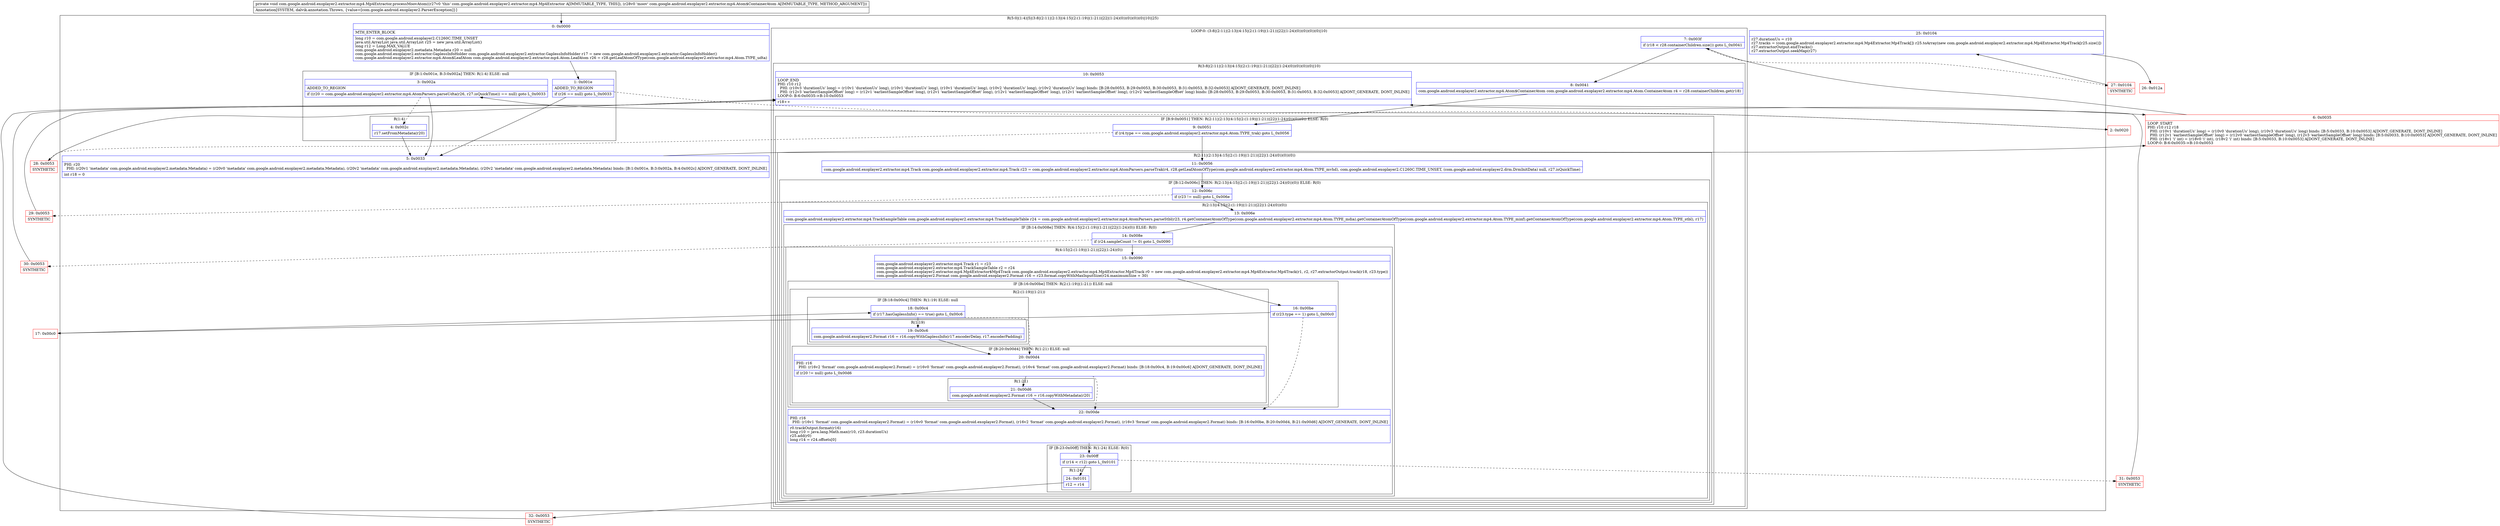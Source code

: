 digraph "CFG forcom.google.android.exoplayer2.extractor.mp4.Mp4Extractor.processMoovAtom(Lcom\/google\/android\/exoplayer2\/extractor\/mp4\/Atom$ContainerAtom;)V" {
subgraph cluster_Region_967636833 {
label = "R(5:0|(1:4)|5|(3:8|(2:11|(2:13|(4:15|(2:(1:19)|(1:21))|22|(1:24)(0))(0))(0))(0)|10)|25)";
node [shape=record,color=blue];
Node_0 [shape=record,label="{0\:\ 0x0000|MTH_ENTER_BLOCK\l|long r10 = com.google.android.exoplayer2.C1260C.TIME_UNSET\ljava.util.ArrayList java.util.ArrayList r25 = new java.util.ArrayList()\llong r12 = Long.MAX_VALUE\lcom.google.android.exoplayer2.metadata.Metadata r20 = null\lcom.google.android.exoplayer2.extractor.GaplessInfoHolder com.google.android.exoplayer2.extractor.GaplessInfoHolder r17 = new com.google.android.exoplayer2.extractor.GaplessInfoHolder()\lcom.google.android.exoplayer2.extractor.mp4.Atom$LeafAtom com.google.android.exoplayer2.extractor.mp4.Atom.LeafAtom r26 = r28.getLeafAtomOfType(com.google.android.exoplayer2.extractor.mp4.Atom.TYPE_udta)\l}"];
subgraph cluster_IfRegion_1237874822 {
label = "IF [B:1:0x001e, B:3:0x002a] THEN: R(1:4) ELSE: null";
node [shape=record,color=blue];
Node_1 [shape=record,label="{1\:\ 0x001e|ADDED_TO_REGION\l|if (r26 == null) goto L_0x0033\l}"];
Node_3 [shape=record,label="{3\:\ 0x002a|ADDED_TO_REGION\l|if ((r20 = com.google.android.exoplayer2.extractor.mp4.AtomParsers.parseUdta(r26, r27.isQuickTime)) == null) goto L_0x0033\l}"];
subgraph cluster_Region_673098565 {
label = "R(1:4)";
node [shape=record,color=blue];
Node_4 [shape=record,label="{4\:\ 0x002c|r17.setFromMetadata(r20)\l}"];
}
}
Node_5 [shape=record,label="{5\:\ 0x0033|PHI: r20 \l  PHI: (r20v1 'metadata' com.google.android.exoplayer2.metadata.Metadata) = (r20v0 'metadata' com.google.android.exoplayer2.metadata.Metadata), (r20v2 'metadata' com.google.android.exoplayer2.metadata.Metadata), (r20v2 'metadata' com.google.android.exoplayer2.metadata.Metadata) binds: [B:1:0x001e, B:3:0x002a, B:4:0x002c] A[DONT_GENERATE, DONT_INLINE]\l|int r18 = 0\l}"];
subgraph cluster_LoopRegion_1062782209 {
label = "LOOP:0: (3:8|(2:11|(2:13|(4:15|(2:(1:19)|(1:21))|22|(1:24)(0))(0))(0))(0)|10)";
node [shape=record,color=blue];
Node_7 [shape=record,label="{7\:\ 0x003f|if (r18 \< r28.containerChildren.size()) goto L_0x0041\l}"];
subgraph cluster_Region_1924359151 {
label = "R(3:8|(2:11|(2:13|(4:15|(2:(1:19)|(1:21))|22|(1:24)(0))(0))(0))(0)|10)";
node [shape=record,color=blue];
Node_8 [shape=record,label="{8\:\ 0x0041|com.google.android.exoplayer2.extractor.mp4.Atom$ContainerAtom com.google.android.exoplayer2.extractor.mp4.Atom.ContainerAtom r4 = r28.containerChildren.get(r18)\l}"];
subgraph cluster_IfRegion_1804976014 {
label = "IF [B:9:0x0051] THEN: R(2:11|(2:13|(4:15|(2:(1:19)|(1:21))|22|(1:24)(0))(0))(0)) ELSE: R(0)";
node [shape=record,color=blue];
Node_9 [shape=record,label="{9\:\ 0x0051|if (r4.type == com.google.android.exoplayer2.extractor.mp4.Atom.TYPE_trak) goto L_0x0056\l}"];
subgraph cluster_Region_1637082674 {
label = "R(2:11|(2:13|(4:15|(2:(1:19)|(1:21))|22|(1:24)(0))(0))(0))";
node [shape=record,color=blue];
Node_11 [shape=record,label="{11\:\ 0x0056|com.google.android.exoplayer2.extractor.mp4.Track com.google.android.exoplayer2.extractor.mp4.Track r23 = com.google.android.exoplayer2.extractor.mp4.AtomParsers.parseTrak(r4, r28.getLeafAtomOfType(com.google.android.exoplayer2.extractor.mp4.Atom.TYPE_mvhd), com.google.android.exoplayer2.C1260C.TIME_UNSET, (com.google.android.exoplayer2.drm.DrmInitData) null, r27.isQuickTime)\l}"];
subgraph cluster_IfRegion_412764108 {
label = "IF [B:12:0x006c] THEN: R(2:13|(4:15|(2:(1:19)|(1:21))|22|(1:24)(0))(0)) ELSE: R(0)";
node [shape=record,color=blue];
Node_12 [shape=record,label="{12\:\ 0x006c|if (r23 != null) goto L_0x006e\l}"];
subgraph cluster_Region_1542828652 {
label = "R(2:13|(4:15|(2:(1:19)|(1:21))|22|(1:24)(0))(0))";
node [shape=record,color=blue];
Node_13 [shape=record,label="{13\:\ 0x006e|com.google.android.exoplayer2.extractor.mp4.TrackSampleTable com.google.android.exoplayer2.extractor.mp4.TrackSampleTable r24 = com.google.android.exoplayer2.extractor.mp4.AtomParsers.parseStbl(r23, r4.getContainerAtomOfType(com.google.android.exoplayer2.extractor.mp4.Atom.TYPE_mdia).getContainerAtomOfType(com.google.android.exoplayer2.extractor.mp4.Atom.TYPE_minf).getContainerAtomOfType(com.google.android.exoplayer2.extractor.mp4.Atom.TYPE_stbl), r17)\l}"];
subgraph cluster_IfRegion_930110273 {
label = "IF [B:14:0x008e] THEN: R(4:15|(2:(1:19)|(1:21))|22|(1:24)(0)) ELSE: R(0)";
node [shape=record,color=blue];
Node_14 [shape=record,label="{14\:\ 0x008e|if (r24.sampleCount != 0) goto L_0x0090\l}"];
subgraph cluster_Region_314889214 {
label = "R(4:15|(2:(1:19)|(1:21))|22|(1:24)(0))";
node [shape=record,color=blue];
Node_15 [shape=record,label="{15\:\ 0x0090|com.google.android.exoplayer2.extractor.mp4.Track r1 = r23\lcom.google.android.exoplayer2.extractor.mp4.TrackSampleTable r2 = r24\lcom.google.android.exoplayer2.extractor.mp4.Mp4Extractor$Mp4Track com.google.android.exoplayer2.extractor.mp4.Mp4Extractor.Mp4Track r0 = new com.google.android.exoplayer2.extractor.mp4.Mp4Extractor.Mp4Track(r1, r2, r27.extractorOutput.track(r18, r23.type))\lcom.google.android.exoplayer2.Format com.google.android.exoplayer2.Format r16 = r23.format.copyWithMaxInputSize(r24.maximumSize + 30)\l}"];
subgraph cluster_IfRegion_1902109483 {
label = "IF [B:16:0x00be] THEN: R(2:(1:19)|(1:21)) ELSE: null";
node [shape=record,color=blue];
Node_16 [shape=record,label="{16\:\ 0x00be|if (r23.type == 1) goto L_0x00c0\l}"];
subgraph cluster_Region_1015758129 {
label = "R(2:(1:19)|(1:21))";
node [shape=record,color=blue];
subgraph cluster_IfRegion_966690578 {
label = "IF [B:18:0x00c4] THEN: R(1:19) ELSE: null";
node [shape=record,color=blue];
Node_18 [shape=record,label="{18\:\ 0x00c4|if (r17.hasGaplessInfo() == true) goto L_0x00c6\l}"];
subgraph cluster_Region_340897226 {
label = "R(1:19)";
node [shape=record,color=blue];
Node_19 [shape=record,label="{19\:\ 0x00c6|com.google.android.exoplayer2.Format r16 = r16.copyWithGaplessInfo(r17.encoderDelay, r17.encoderPadding)\l}"];
}
}
subgraph cluster_IfRegion_1123291063 {
label = "IF [B:20:0x00d4] THEN: R(1:21) ELSE: null";
node [shape=record,color=blue];
Node_20 [shape=record,label="{20\:\ 0x00d4|PHI: r16 \l  PHI: (r16v2 'format' com.google.android.exoplayer2.Format) = (r16v0 'format' com.google.android.exoplayer2.Format), (r16v4 'format' com.google.android.exoplayer2.Format) binds: [B:18:0x00c4, B:19:0x00c6] A[DONT_GENERATE, DONT_INLINE]\l|if (r20 != null) goto L_0x00d6\l}"];
subgraph cluster_Region_1981513524 {
label = "R(1:21)";
node [shape=record,color=blue];
Node_21 [shape=record,label="{21\:\ 0x00d6|com.google.android.exoplayer2.Format r16 = r16.copyWithMetadata(r20)\l}"];
}
}
}
}
Node_22 [shape=record,label="{22\:\ 0x00de|PHI: r16 \l  PHI: (r16v1 'format' com.google.android.exoplayer2.Format) = (r16v0 'format' com.google.android.exoplayer2.Format), (r16v2 'format' com.google.android.exoplayer2.Format), (r16v3 'format' com.google.android.exoplayer2.Format) binds: [B:16:0x00be, B:20:0x00d4, B:21:0x00d6] A[DONT_GENERATE, DONT_INLINE]\l|r0.trackOutput.format(r16)\llong r10 = java.lang.Math.max(r10, r23.durationUs)\lr25.add(r0)\llong r14 = r24.offsets[0]\l}"];
subgraph cluster_IfRegion_473822382 {
label = "IF [B:23:0x00ff] THEN: R(1:24) ELSE: R(0)";
node [shape=record,color=blue];
Node_23 [shape=record,label="{23\:\ 0x00ff|if (r14 \< r12) goto L_0x0101\l}"];
subgraph cluster_Region_1855326627 {
label = "R(1:24)";
node [shape=record,color=blue];
Node_24 [shape=record,label="{24\:\ 0x0101|r12 = r14\l}"];
}
subgraph cluster_Region_268330544 {
label = "R(0)";
node [shape=record,color=blue];
}
}
}
subgraph cluster_Region_1913020662 {
label = "R(0)";
node [shape=record,color=blue];
}
}
}
subgraph cluster_Region_1777245260 {
label = "R(0)";
node [shape=record,color=blue];
}
}
}
subgraph cluster_Region_216618741 {
label = "R(0)";
node [shape=record,color=blue];
}
}
Node_10 [shape=record,label="{10\:\ 0x0053|LOOP_END\lPHI: r10 r12 \l  PHI: (r10v3 'durationUs' long) = (r10v1 'durationUs' long), (r10v1 'durationUs' long), (r10v1 'durationUs' long), (r10v2 'durationUs' long), (r10v2 'durationUs' long) binds: [B:28:0x0053, B:29:0x0053, B:30:0x0053, B:31:0x0053, B:32:0x0053] A[DONT_GENERATE, DONT_INLINE]\l  PHI: (r12v3 'earliestSampleOffset' long) = (r12v1 'earliestSampleOffset' long), (r12v1 'earliestSampleOffset' long), (r12v1 'earliestSampleOffset' long), (r12v1 'earliestSampleOffset' long), (r12v2 'earliestSampleOffset' long) binds: [B:28:0x0053, B:29:0x0053, B:30:0x0053, B:31:0x0053, B:32:0x0053] A[DONT_GENERATE, DONT_INLINE]\lLOOP:0: B:6:0x0035\-\>B:10:0x0053\l|r18++\l}"];
}
}
Node_25 [shape=record,label="{25\:\ 0x0104|r27.durationUs = r10\lr27.tracks = (com.google.android.exoplayer2.extractor.mp4.Mp4Extractor.Mp4Track[]) r25.toArray(new com.google.android.exoplayer2.extractor.mp4.Mp4Extractor.Mp4Track[r25.size()])\lr27.extractorOutput.endTracks()\lr27.extractorOutput.seekMap(r27)\l}"];
}
Node_2 [shape=record,color=red,label="{2\:\ 0x0020}"];
Node_6 [shape=record,color=red,label="{6\:\ 0x0035|LOOP_START\lPHI: r10 r12 r18 \l  PHI: (r10v1 'durationUs' long) = (r10v0 'durationUs' long), (r10v3 'durationUs' long) binds: [B:5:0x0033, B:10:0x0053] A[DONT_GENERATE, DONT_INLINE]\l  PHI: (r12v1 'earliestSampleOffset' long) = (r12v0 'earliestSampleOffset' long), (r12v3 'earliestSampleOffset' long) binds: [B:5:0x0033, B:10:0x0053] A[DONT_GENERATE, DONT_INLINE]\l  PHI: (r18v1 'i' int) = (r18v0 'i' int), (r18v2 'i' int) binds: [B:5:0x0033, B:10:0x0053] A[DONT_GENERATE, DONT_INLINE]\lLOOP:0: B:6:0x0035\-\>B:10:0x0053\l}"];
Node_17 [shape=record,color=red,label="{17\:\ 0x00c0}"];
Node_26 [shape=record,color=red,label="{26\:\ 0x012a}"];
Node_27 [shape=record,color=red,label="{27\:\ 0x0104|SYNTHETIC\l}"];
Node_28 [shape=record,color=red,label="{28\:\ 0x0053|SYNTHETIC\l}"];
Node_29 [shape=record,color=red,label="{29\:\ 0x0053|SYNTHETIC\l}"];
Node_30 [shape=record,color=red,label="{30\:\ 0x0053|SYNTHETIC\l}"];
Node_31 [shape=record,color=red,label="{31\:\ 0x0053|SYNTHETIC\l}"];
Node_32 [shape=record,color=red,label="{32\:\ 0x0053|SYNTHETIC\l}"];
MethodNode[shape=record,label="{private void com.google.android.exoplayer2.extractor.mp4.Mp4Extractor.processMoovAtom((r27v0 'this' com.google.android.exoplayer2.extractor.mp4.Mp4Extractor A[IMMUTABLE_TYPE, THIS]), (r28v0 'moov' com.google.android.exoplayer2.extractor.mp4.Atom$ContainerAtom A[IMMUTABLE_TYPE, METHOD_ARGUMENT]))  | Annotation[SYSTEM, dalvik.annotation.Throws, \{value=[com.google.android.exoplayer2.ParserException]\}]\l}"];
MethodNode -> Node_0;
Node_0 -> Node_1;
Node_1 -> Node_2[style=dashed];
Node_1 -> Node_5;
Node_3 -> Node_4[style=dashed];
Node_3 -> Node_5;
Node_4 -> Node_5;
Node_5 -> Node_6;
Node_7 -> Node_8;
Node_7 -> Node_27[style=dashed];
Node_8 -> Node_9;
Node_9 -> Node_11;
Node_9 -> Node_28[style=dashed];
Node_11 -> Node_12;
Node_12 -> Node_13;
Node_12 -> Node_29[style=dashed];
Node_13 -> Node_14;
Node_14 -> Node_15;
Node_14 -> Node_30[style=dashed];
Node_15 -> Node_16;
Node_16 -> Node_17;
Node_16 -> Node_22[style=dashed];
Node_18 -> Node_19;
Node_18 -> Node_20[style=dashed];
Node_19 -> Node_20;
Node_20 -> Node_21;
Node_20 -> Node_22[style=dashed];
Node_21 -> Node_22;
Node_22 -> Node_23;
Node_23 -> Node_24;
Node_23 -> Node_31[style=dashed];
Node_24 -> Node_32;
Node_10 -> Node_6;
Node_25 -> Node_26;
Node_2 -> Node_3;
Node_6 -> Node_7;
Node_17 -> Node_18;
Node_27 -> Node_25;
Node_28 -> Node_10;
Node_29 -> Node_10;
Node_30 -> Node_10;
Node_31 -> Node_10;
Node_32 -> Node_10;
}

